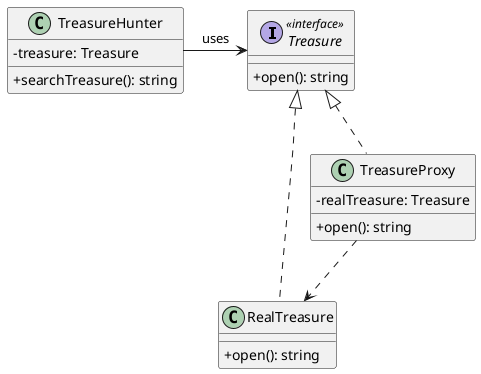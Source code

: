 @startuml ProxyWithClient
    skinparam classAttributeIconSize 0
  
    ' Interfaces
    interface Treasure <<interface>> {
        + open(): string
    }

    ' Classes
    class RealTreasure {
        + open(): string
    }


    class TreasureProxy {
        - realTreasure: Treasure
        + open(): string
    }

    class TreasureHunter {
        - treasure: Treasure
        + searchTreasure(): string
    }

    ' Relações
    Treasure <|.. RealTreasure
    Treasure <|.. TreasureProxy
    TreasureProxy ..> RealTreasure
    TreasureHunter -> Treasure: uses
@enduml
